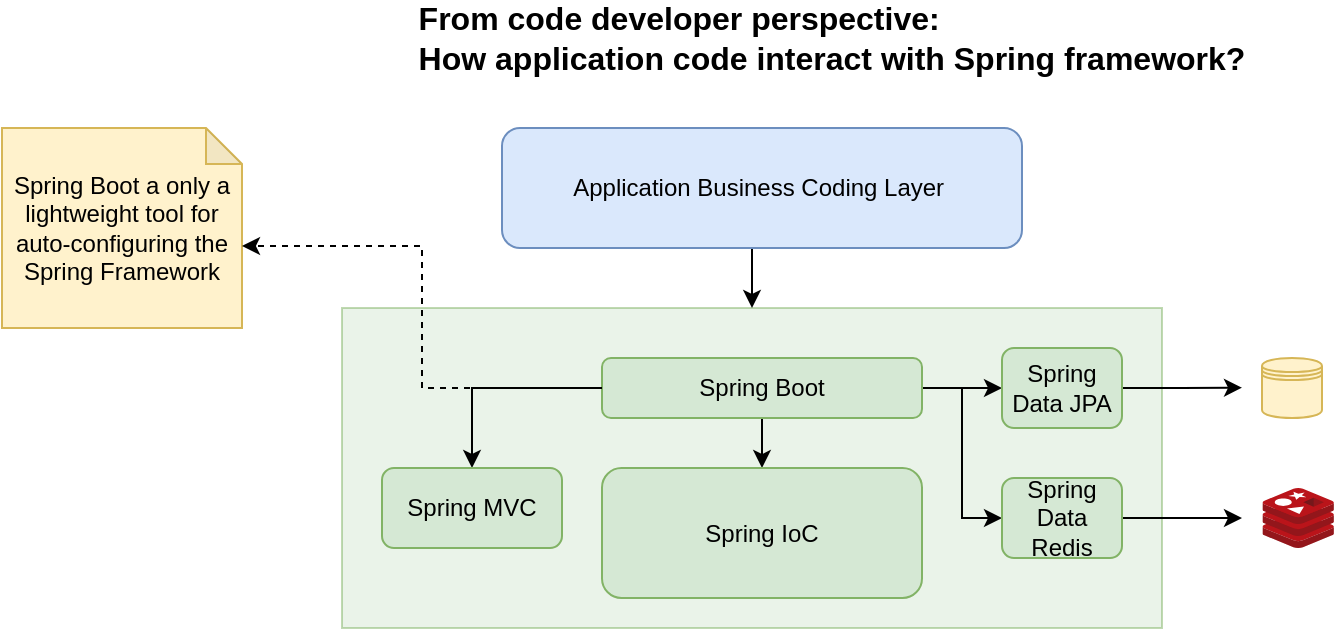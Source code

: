 <mxfile version="24.7.8" pages="4">
  <diagram name="From code developer perspective" id="HxFXNJKx6h3pQ_oN9Vk9">
    <mxGraphModel dx="794" dy="519" grid="1" gridSize="10" guides="1" tooltips="1" connect="1" arrows="1" fold="1" page="1" pageScale="1" pageWidth="827" pageHeight="1169" math="0" shadow="0">
      <root>
        <mxCell id="0" />
        <mxCell id="1" parent="0" />
        <mxCell id="6tJd7Bp3pr9ignXYDa5n-10" value="" style="rounded=0;whiteSpace=wrap;html=1;opacity=50;fillColor=#d5e8d4;strokeColor=#82b366;" parent="1" vertex="1">
          <mxGeometry x="190" y="170" width="410" height="160" as="geometry" />
        </mxCell>
        <mxCell id="6tJd7Bp3pr9ignXYDa5n-6" style="edgeStyle=orthogonalEdgeStyle;rounded=0;orthogonalLoop=1;jettySize=auto;html=1;exitX=0.5;exitY=1;exitDx=0;exitDy=0;entryX=0.5;entryY=0;entryDx=0;entryDy=0;" parent="1" source="6tJd7Bp3pr9ignXYDa5n-1" target="6tJd7Bp3pr9ignXYDa5n-3" edge="1">
          <mxGeometry relative="1" as="geometry" />
        </mxCell>
        <mxCell id="6tJd7Bp3pr9ignXYDa5n-7" style="edgeStyle=orthogonalEdgeStyle;rounded=0;orthogonalLoop=1;jettySize=auto;html=1;exitX=1;exitY=0.5;exitDx=0;exitDy=0;entryX=0;entryY=0.5;entryDx=0;entryDy=0;" parent="1" source="6tJd7Bp3pr9ignXYDa5n-1" target="6tJd7Bp3pr9ignXYDa5n-4" edge="1">
          <mxGeometry relative="1" as="geometry" />
        </mxCell>
        <mxCell id="6tJd7Bp3pr9ignXYDa5n-8" style="edgeStyle=orthogonalEdgeStyle;rounded=0;orthogonalLoop=1;jettySize=auto;html=1;exitX=1;exitY=0.5;exitDx=0;exitDy=0;entryX=0;entryY=0.5;entryDx=0;entryDy=0;" parent="1" source="6tJd7Bp3pr9ignXYDa5n-1" target="6tJd7Bp3pr9ignXYDa5n-5" edge="1">
          <mxGeometry relative="1" as="geometry" />
        </mxCell>
        <mxCell id="it0WUjVhHr-77hp7u5Tm-2" style="edgeStyle=orthogonalEdgeStyle;rounded=0;orthogonalLoop=1;jettySize=auto;html=1;exitX=0;exitY=0.5;exitDx=0;exitDy=0;entryX=0.5;entryY=0;entryDx=0;entryDy=0;" parent="1" source="6tJd7Bp3pr9ignXYDa5n-1" target="it0WUjVhHr-77hp7u5Tm-1" edge="1">
          <mxGeometry relative="1" as="geometry" />
        </mxCell>
        <mxCell id="6tJd7Bp3pr9ignXYDa5n-1" value="Spring Boot" style="rounded=1;whiteSpace=wrap;html=1;fillColor=#d5e8d4;strokeColor=#82b366;" parent="1" vertex="1">
          <mxGeometry x="320" y="195" width="160" height="30" as="geometry" />
        </mxCell>
        <mxCell id="6tJd7Bp3pr9ignXYDa5n-11" style="edgeStyle=orthogonalEdgeStyle;rounded=0;orthogonalLoop=1;jettySize=auto;html=1;exitX=0.5;exitY=1;exitDx=0;exitDy=0;entryX=0.5;entryY=0;entryDx=0;entryDy=0;" parent="1" source="6tJd7Bp3pr9ignXYDa5n-2" target="6tJd7Bp3pr9ignXYDa5n-10" edge="1">
          <mxGeometry relative="1" as="geometry" />
        </mxCell>
        <mxCell id="6tJd7Bp3pr9ignXYDa5n-2" value="Application Business Coding Layer&amp;nbsp;" style="rounded=1;whiteSpace=wrap;html=1;fillColor=#dae8fc;strokeColor=#6c8ebf;" parent="1" vertex="1">
          <mxGeometry x="270" y="80" width="260" height="60" as="geometry" />
        </mxCell>
        <mxCell id="6tJd7Bp3pr9ignXYDa5n-3" value="Spring IoC" style="rounded=1;whiteSpace=wrap;html=1;fillColor=#d5e8d4;strokeColor=#82b366;" parent="1" vertex="1">
          <mxGeometry x="320" y="250" width="160" height="65" as="geometry" />
        </mxCell>
        <mxCell id="6tJd7Bp3pr9ignXYDa5n-12" style="edgeStyle=orthogonalEdgeStyle;rounded=0;orthogonalLoop=1;jettySize=auto;html=1;exitX=1;exitY=0.5;exitDx=0;exitDy=0;" parent="1" source="6tJd7Bp3pr9ignXYDa5n-4" edge="1">
          <mxGeometry relative="1" as="geometry">
            <mxPoint x="640" y="209.857" as="targetPoint" />
          </mxGeometry>
        </mxCell>
        <mxCell id="6tJd7Bp3pr9ignXYDa5n-4" value="Spring Data JPA" style="rounded=1;whiteSpace=wrap;html=1;fillColor=#d5e8d4;strokeColor=#82b366;" parent="1" vertex="1">
          <mxGeometry x="520" y="190" width="60" height="40" as="geometry" />
        </mxCell>
        <mxCell id="6tJd7Bp3pr9ignXYDa5n-14" style="edgeStyle=orthogonalEdgeStyle;rounded=0;orthogonalLoop=1;jettySize=auto;html=1;exitX=1;exitY=0.5;exitDx=0;exitDy=0;" parent="1" source="6tJd7Bp3pr9ignXYDa5n-5" edge="1">
          <mxGeometry relative="1" as="geometry">
            <mxPoint x="640" y="275" as="targetPoint" />
          </mxGeometry>
        </mxCell>
        <mxCell id="6tJd7Bp3pr9ignXYDa5n-5" value="Spring Data Redis" style="rounded=1;whiteSpace=wrap;html=1;fillColor=#d5e8d4;strokeColor=#82b366;" parent="1" vertex="1">
          <mxGeometry x="520" y="255" width="60" height="40" as="geometry" />
        </mxCell>
        <mxCell id="6tJd7Bp3pr9ignXYDa5n-13" value="" style="shape=datastore;whiteSpace=wrap;html=1;fillColor=#fff2cc;strokeColor=#d6b656;" parent="1" vertex="1">
          <mxGeometry x="650" y="195" width="30" height="30" as="geometry" />
        </mxCell>
        <mxCell id="6tJd7Bp3pr9ignXYDa5n-15" value="" style="image;sketch=0;aspect=fixed;html=1;points=[];align=center;fontSize=12;image=img/lib/mscae/Cache_Redis_Product.svg;" parent="1" vertex="1">
          <mxGeometry x="650.24" y="260" width="35.71" height="30" as="geometry" />
        </mxCell>
        <mxCell id="6tJd7Bp3pr9ignXYDa5n-17" value="&lt;div style=&quot;text-align: left;&quot;&gt;&lt;b style=&quot;background-color: initial;&quot;&gt;&lt;font style=&quot;font-size: 16px;&quot;&gt;From code developer perspective:&lt;/font&gt;&lt;/b&gt;&lt;/div&gt;&lt;div style=&quot;text-align: left;&quot;&gt;&lt;b&gt;&lt;font style=&quot;font-size: 16px;&quot;&gt;How application code interact with Spring framework?&lt;/font&gt;&lt;/b&gt;&lt;/div&gt;" style="text;html=1;align=center;verticalAlign=middle;whiteSpace=wrap;rounded=0;" parent="1" vertex="1">
          <mxGeometry x="210" y="20" width="450" height="30" as="geometry" />
        </mxCell>
        <mxCell id="6tJd7Bp3pr9ignXYDa5n-20" value="Spring Boot a only a lightweight tool for auto-configuring the Spring Framework" style="shape=note;whiteSpace=wrap;html=1;backgroundOutline=1;darkOpacity=0.05;fillColor=#fff2cc;strokeColor=#d6b656;size=18;" parent="1" vertex="1">
          <mxGeometry x="20" y="80" width="120" height="100" as="geometry" />
        </mxCell>
        <mxCell id="6tJd7Bp3pr9ignXYDa5n-21" style="edgeStyle=orthogonalEdgeStyle;rounded=0;orthogonalLoop=1;jettySize=auto;html=1;exitX=0;exitY=0.5;exitDx=0;exitDy=0;entryX=0;entryY=0;entryDx=120;entryDy=59;entryPerimeter=0;dashed=1;" parent="1" source="6tJd7Bp3pr9ignXYDa5n-1" target="6tJd7Bp3pr9ignXYDa5n-20" edge="1">
          <mxGeometry relative="1" as="geometry" />
        </mxCell>
        <mxCell id="it0WUjVhHr-77hp7u5Tm-1" value="Spring MVC" style="rounded=1;whiteSpace=wrap;html=1;fillColor=#d5e8d4;strokeColor=#82b366;" parent="1" vertex="1">
          <mxGeometry x="210" y="250" width="90" height="40" as="geometry" />
        </mxCell>
      </root>
    </mxGraphModel>
  </diagram>
  <diagram id="CetzEVvNPrQqHPS30Xum" name="From web request perspective">
    <mxGraphModel dx="454" dy="297" grid="1" gridSize="10" guides="1" tooltips="1" connect="1" arrows="1" fold="1" page="1" pageScale="1" pageWidth="827" pageHeight="1169" math="0" shadow="0">
      <root>
        <mxCell id="0" />
        <mxCell id="1" parent="0" />
        <mxCell id="LMrehkhd1_mzqCAk2MHY-5" value="Tomcat" style="rounded=1;whiteSpace=wrap;html=1;verticalAlign=top;" parent="1" vertex="1">
          <mxGeometry x="260" y="90" width="360" height="390" as="geometry" />
        </mxCell>
        <mxCell id="LMrehkhd1_mzqCAk2MHY-7" style="rounded=0;orthogonalLoop=1;jettySize=auto;html=1;exitX=1;exitY=0.5;exitDx=0;exitDy=0;entryX=0.001;entryY=0.146;entryDx=0;entryDy=0;entryPerimeter=0;" parent="1" source="LMrehkhd1_mzqCAk2MHY-2" target="LMrehkhd1_mzqCAk2MHY-5" edge="1">
          <mxGeometry relative="1" as="geometry">
            <mxPoint x="210" y="150" as="targetPoint" />
          </mxGeometry>
        </mxCell>
        <mxCell id="LMrehkhd1_mzqCAk2MHY-2" value="request" style="text;html=1;align=center;verticalAlign=middle;whiteSpace=wrap;rounded=0;" parent="1" vertex="1">
          <mxGeometry x="110" y="130" width="60" height="30" as="geometry" />
        </mxCell>
        <mxCell id="LMrehkhd1_mzqCAk2MHY-1" value="&amp;nbsp;&lt;span style=&quot;white-space: pre;&quot;&gt;&#x9;&lt;/span&gt;Spring MVC" style="rounded=1;whiteSpace=wrap;html=1;fillColor=#d5e8d4;strokeColor=#82b366;verticalAlign=top;align=left;fontStyle=2" parent="1" vertex="1">
          <mxGeometry x="280" y="200" width="310" height="250" as="geometry" />
        </mxCell>
        <mxCell id="LMrehkhd1_mzqCAk2MHY-6" value="DispatcherServlet (HttpServlet)" style="rounded=1;whiteSpace=wrap;html=1;verticalAlign=top;" parent="1" vertex="1">
          <mxGeometry x="304.5" y="230" width="260" height="200" as="geometry" />
        </mxCell>
        <mxCell id="LMrehkhd1_mzqCAk2MHY-3" value="response" style="text;html=1;align=center;verticalAlign=middle;whiteSpace=wrap;rounded=0;" parent="1" vertex="1">
          <mxGeometry x="110" y="210" width="60" height="20" as="geometry" />
        </mxCell>
        <mxCell id="LMrehkhd1_mzqCAk2MHY-8" value="Filter" style="rounded=1;whiteSpace=wrap;html=1;verticalAlign=top;" parent="1" vertex="1">
          <mxGeometry x="342.25" y="130" width="195.5" height="30" as="geometry" />
        </mxCell>
        <mxCell id="LMrehkhd1_mzqCAk2MHY-9" value="Interceptor" style="rounded=1;whiteSpace=wrap;html=1;verticalAlign=top;" parent="1" vertex="1">
          <mxGeometry x="360.5" y="290" width="95" height="30" as="geometry" />
        </mxCell>
        <mxCell id="LMrehkhd1_mzqCAk2MHY-11" style="edgeStyle=orthogonalEdgeStyle;rounded=0;orthogonalLoop=1;jettySize=auto;html=1;entryX=1;entryY=0.5;entryDx=0;entryDy=0;" parent="1" target="LMrehkhd1_mzqCAk2MHY-3" edge="1">
          <mxGeometry relative="1" as="geometry">
            <mxPoint x="260" y="220" as="sourcePoint" />
            <mxPoint x="300" y="280" as="targetPoint" />
          </mxGeometry>
        </mxCell>
        <mxCell id="LMrehkhd1_mzqCAk2MHY-12" style="edgeStyle=orthogonalEdgeStyle;rounded=0;orthogonalLoop=1;jettySize=auto;html=1;exitX=1;exitY=0.25;exitDx=0;exitDy=0;entryX=0;entryY=0.25;entryDx=0;entryDy=0;" parent="1" source="qBLVawUO-C-t650Nr5v--2" target="qBLVawUO-C-t650Nr5v--3" edge="1">
          <mxGeometry relative="1" as="geometry">
            <mxPoint x="250" y="280" as="sourcePoint" />
            <mxPoint x="610" y="328" as="targetPoint" />
          </mxGeometry>
        </mxCell>
        <mxCell id="LMrehkhd1_mzqCAk2MHY-15" style="edgeStyle=orthogonalEdgeStyle;rounded=0;orthogonalLoop=1;jettySize=auto;html=1;exitX=0;exitY=0.75;exitDx=0;exitDy=0;entryX=1;entryY=0.5;entryDx=0;entryDy=0;" parent="1" source="qBLVawUO-C-t650Nr5v--3" target="qBLVawUO-C-t650Nr5v--2" edge="1">
          <mxGeometry relative="1" as="geometry">
            <Array as="points">
              <mxPoint x="650" y="351" />
              <mxPoint x="650" y="395" />
            </Array>
          </mxGeometry>
        </mxCell>
        <mxCell id="LMrehkhd1_mzqCAk2MHY-14" value="Business logic" style="rounded=1;whiteSpace=wrap;html=1;fillColor=#dae8fc;strokeColor=#6c8ebf;verticalAlign=top;" parent="1" vertex="1">
          <mxGeometry x="720" y="290" width="160" height="147.5" as="geometry" />
        </mxCell>
        <mxCell id="U86pM15hBIZVNhdWzzvj-1" value="&lt;div style=&quot;&quot;&gt;&lt;b style=&quot;background-color: initial;&quot;&gt;&lt;font style=&quot;font-size: 16px;&quot;&gt;From web request perspective:&lt;/font&gt;&lt;/b&gt;&lt;/div&gt;&lt;div style=&quot;&quot;&gt;&lt;b&gt;&lt;font style=&quot;font-size: 16px;&quot;&gt;&amp;nbsp; &amp;nbsp; How a request gets handled?&lt;/font&gt;&lt;/b&gt;&lt;/div&gt;" style="text;html=1;align=left;verticalAlign=middle;whiteSpace=wrap;rounded=0;" parent="1" vertex="1">
          <mxGeometry x="304.5" y="10" width="310" height="40" as="geometry" />
        </mxCell>
        <mxCell id="qBLVawUO-C-t650Nr5v--1" value="DispatcherServlet" style="rounded=1;whiteSpace=wrap;html=1;verticalAlign=top;" parent="1" vertex="1">
          <mxGeometry x="358.5" y="335" width="105.5" height="25" as="geometry" />
        </mxCell>
        <mxCell id="qBLVawUO-C-t650Nr5v--2" value="HandlerMapping" style="rounded=1;whiteSpace=wrap;html=1;verticalAlign=top;" parent="1" vertex="1">
          <mxGeometry x="369" y="380" width="95" height="30" as="geometry" />
        </mxCell>
        <mxCell id="qBLVawUO-C-t650Nr5v--6" style="edgeStyle=orthogonalEdgeStyle;rounded=0;orthogonalLoop=1;jettySize=auto;html=1;exitX=0.75;exitY=1;exitDx=0;exitDy=0;entryX=0.75;entryY=0;entryDx=0;entryDy=0;" parent="1" source="qBLVawUO-C-t650Nr5v--3" target="qBLVawUO-C-t650Nr5v--4" edge="1">
          <mxGeometry relative="1" as="geometry" />
        </mxCell>
        <mxCell id="qBLVawUO-C-t650Nr5v--3" value="Controller" style="rounded=1;whiteSpace=wrap;html=1;verticalAlign=top;" parent="1" vertex="1">
          <mxGeometry x="752.5" y="325" width="95" height="35" as="geometry" />
        </mxCell>
        <mxCell id="qBLVawUO-C-t650Nr5v--9" style="edgeStyle=orthogonalEdgeStyle;rounded=0;orthogonalLoop=1;jettySize=auto;html=1;exitX=0.25;exitY=0;exitDx=0;exitDy=0;entryX=0.5;entryY=1;entryDx=0;entryDy=0;" parent="1" source="qBLVawUO-C-t650Nr5v--4" target="qBLVawUO-C-t650Nr5v--3" edge="1">
          <mxGeometry relative="1" as="geometry" />
        </mxCell>
        <mxCell id="qBLVawUO-C-t650Nr5v--4" value="Service" style="rounded=1;whiteSpace=wrap;html=1;verticalAlign=top;" parent="1" vertex="1">
          <mxGeometry x="752.5" y="385" width="95" height="35" as="geometry" />
        </mxCell>
        <mxCell id="qBLVawUO-C-t650Nr5v--10" style="rounded=0;orthogonalLoop=1;jettySize=auto;html=1;entryX=0;entryY=0.5;entryDx=0;entryDy=0;exitX=0.007;exitY=0.148;exitDx=0;exitDy=0;exitPerimeter=0;" parent="1" source="LMrehkhd1_mzqCAk2MHY-5" target="LMrehkhd1_mzqCAk2MHY-8" edge="1">
          <mxGeometry relative="1" as="geometry">
            <mxPoint x="270" y="230" as="sourcePoint" />
            <mxPoint x="180" y="230" as="targetPoint" />
          </mxGeometry>
        </mxCell>
        <mxCell id="qBLVawUO-C-t650Nr5v--12" style="rounded=0;orthogonalLoop=1;jettySize=auto;html=1;exitX=0.5;exitY=1;exitDx=0;exitDy=0;entryX=0.5;entryY=0;entryDx=0;entryDy=0;" parent="1" source="LMrehkhd1_mzqCAk2MHY-8" target="LMrehkhd1_mzqCAk2MHY-6" edge="1">
          <mxGeometry relative="1" as="geometry">
            <mxPoint x="283" y="202" as="sourcePoint" />
            <mxPoint x="440" y="230" as="targetPoint" />
          </mxGeometry>
        </mxCell>
        <mxCell id="qBLVawUO-C-t650Nr5v--13" style="rounded=0;orthogonalLoop=1;jettySize=auto;html=1;entryX=0.75;entryY=0;entryDx=0;entryDy=0;exitX=0.796;exitY=0.954;exitDx=0;exitDy=0;exitPerimeter=0;" parent="1" source="LMrehkhd1_mzqCAk2MHY-9" target="qBLVawUO-C-t650Nr5v--1" edge="1">
          <mxGeometry relative="1" as="geometry">
            <mxPoint x="287.5" y="212" as="sourcePoint" />
            <mxPoint x="336.5" y="212" as="targetPoint" />
          </mxGeometry>
        </mxCell>
        <mxCell id="qBLVawUO-C-t650Nr5v--14" style="rounded=0;orthogonalLoop=1;jettySize=auto;html=1;entryX=0.75;entryY=0;entryDx=0;entryDy=0;exitX=0.75;exitY=1;exitDx=0;exitDy=0;" parent="1" source="qBLVawUO-C-t650Nr5v--1" target="qBLVawUO-C-t650Nr5v--2" edge="1">
          <mxGeometry relative="1" as="geometry">
            <mxPoint x="297.5" y="222" as="sourcePoint" />
            <mxPoint x="346.5" y="222" as="targetPoint" />
          </mxGeometry>
        </mxCell>
      </root>
    </mxGraphModel>
  </diagram>
  <diagram id="FQJCR07XxNaJKjpgEaDp" name="Spring IoC Container">
    <mxGraphModel dx="918" dy="593" grid="1" gridSize="10" guides="1" tooltips="1" connect="1" arrows="1" fold="1" page="1" pageScale="1" pageWidth="827" pageHeight="1169" math="0" shadow="0">
      <root>
        <mxCell id="0" />
        <mxCell id="1" parent="0" />
        <mxCell id="XEejmsjvpubM5kxAybca-6" style="edgeStyle=orthogonalEdgeStyle;rounded=0;orthogonalLoop=1;jettySize=auto;html=1;exitX=1;exitY=0.75;exitDx=0;exitDy=0;entryX=0.5;entryY=0;entryDx=0;entryDy=0;curved=1;strokeWidth=4;opacity=70;fillColor=#dae8fc;strokeColor=#6c8ebf;" edge="1" parent="1" source="XEejmsjvpubM5kxAybca-1" target="XEejmsjvpubM5kxAybca-3">
          <mxGeometry relative="1" as="geometry" />
        </mxCell>
        <mxCell id="XEejmsjvpubM5kxAybca-1" value="&lt;b&gt;&lt;font style=&quot;font-size: 15px;&quot;&gt;Spring IoC Container&lt;/font&gt;&lt;/b&gt;" style="rounded=1;whiteSpace=wrap;html=1;fillColor=#fff2cc;strokeColor=#d6b656;opacity=70;" vertex="1" parent="1">
          <mxGeometry x="300" y="140" width="180" height="60" as="geometry" />
        </mxCell>
        <mxCell id="XEejmsjvpubM5kxAybca-5" style="edgeStyle=orthogonalEdgeStyle;rounded=0;orthogonalLoop=1;jettySize=auto;html=1;exitX=0.5;exitY=0;exitDx=0;exitDy=0;entryX=0;entryY=0.75;entryDx=0;entryDy=0;curved=1;strokeWidth=4;opacity=70;fillColor=#d5e8d4;strokeColor=#82b366;" edge="1" parent="1" source="XEejmsjvpubM5kxAybca-2" target="XEejmsjvpubM5kxAybca-1">
          <mxGeometry relative="1" as="geometry" />
        </mxCell>
        <mxCell id="XEejmsjvpubM5kxAybca-2" value="&lt;font style=&quot;font-size: 16px;&quot;&gt;@Bean+@Configuration&lt;/font&gt;&lt;div style=&quot;font-size: 16px;&quot;&gt;&lt;font style=&quot;font-size: 16px;&quot;&gt;@Component+@ComponentScan&lt;/font&gt;&lt;/div&gt;" style="text;html=1;align=center;verticalAlign=middle;whiteSpace=wrap;rounded=0;fontSize=14;fontStyle=1" vertex="1" parent="1">
          <mxGeometry x="100" y="270" width="210" height="40" as="geometry" />
        </mxCell>
        <mxCell id="XEejmsjvpubM5kxAybca-3" value="&lt;font style=&quot;font-size: 16px;&quot;&gt;@Autowired&lt;/font&gt;" style="text;html=1;align=center;verticalAlign=middle;whiteSpace=wrap;rounded=0;fontSize=14;fontStyle=1" vertex="1" parent="1">
          <mxGeometry x="470" y="275" width="210" height="30" as="geometry" />
        </mxCell>
        <mxCell id="XEejmsjvpubM5kxAybca-7" value="&lt;b&gt;Bean registration&lt;/b&gt;" style="text;html=1;align=center;verticalAlign=middle;whiteSpace=wrap;rounded=0;strokeWidth=1;fontSize=14;fontColor=#97D077;rotation=-30;" vertex="1" parent="1">
          <mxGeometry x="200" y="155" width="60" height="30" as="geometry" />
        </mxCell>
        <mxCell id="XEejmsjvpubM5kxAybca-9" value="&lt;b&gt;&lt;font color=&quot;#7499cf&quot;&gt;Dependency&lt;/font&gt;&lt;/b&gt;&lt;div&gt;&lt;b&gt;&lt;font color=&quot;#7499cf&quot;&gt;Injection&lt;/font&gt;&lt;/b&gt;&lt;/div&gt;" style="text;html=1;align=center;verticalAlign=middle;whiteSpace=wrap;rounded=0;strokeWidth=1;fontSize=14;fontColor=#97D077;rotation=30;" vertex="1" parent="1">
          <mxGeometry x="514.61" y="166" width="90" height="30" as="geometry" />
        </mxCell>
        <mxCell id="XEejmsjvpubM5kxAybca-12" value="&lt;b&gt;&lt;font style=&quot;font-size: 20px;&quot;&gt;Simply, IoC container is just a place for adding/retrieving Beans!&lt;/font&gt;&lt;/b&gt;" style="text;html=1;align=center;verticalAlign=middle;whiteSpace=wrap;rounded=0;" vertex="1" parent="1">
          <mxGeometry x="180" y="60" width="400" height="30" as="geometry" />
        </mxCell>
      </root>
    </mxGraphModel>
  </diagram>
  <diagram id="fVbzcKxXHnjSiY9w-2rU" name="Spring Framework Components">
    <mxGraphModel dx="794" dy="519" grid="1" gridSize="10" guides="1" tooltips="1" connect="1" arrows="1" fold="1" page="1" pageScale="1" pageWidth="827" pageHeight="1169" math="0" shadow="0">
      <root>
        <mxCell id="0" />
        <mxCell id="1" parent="0" />
      </root>
    </mxGraphModel>
  </diagram>
</mxfile>
